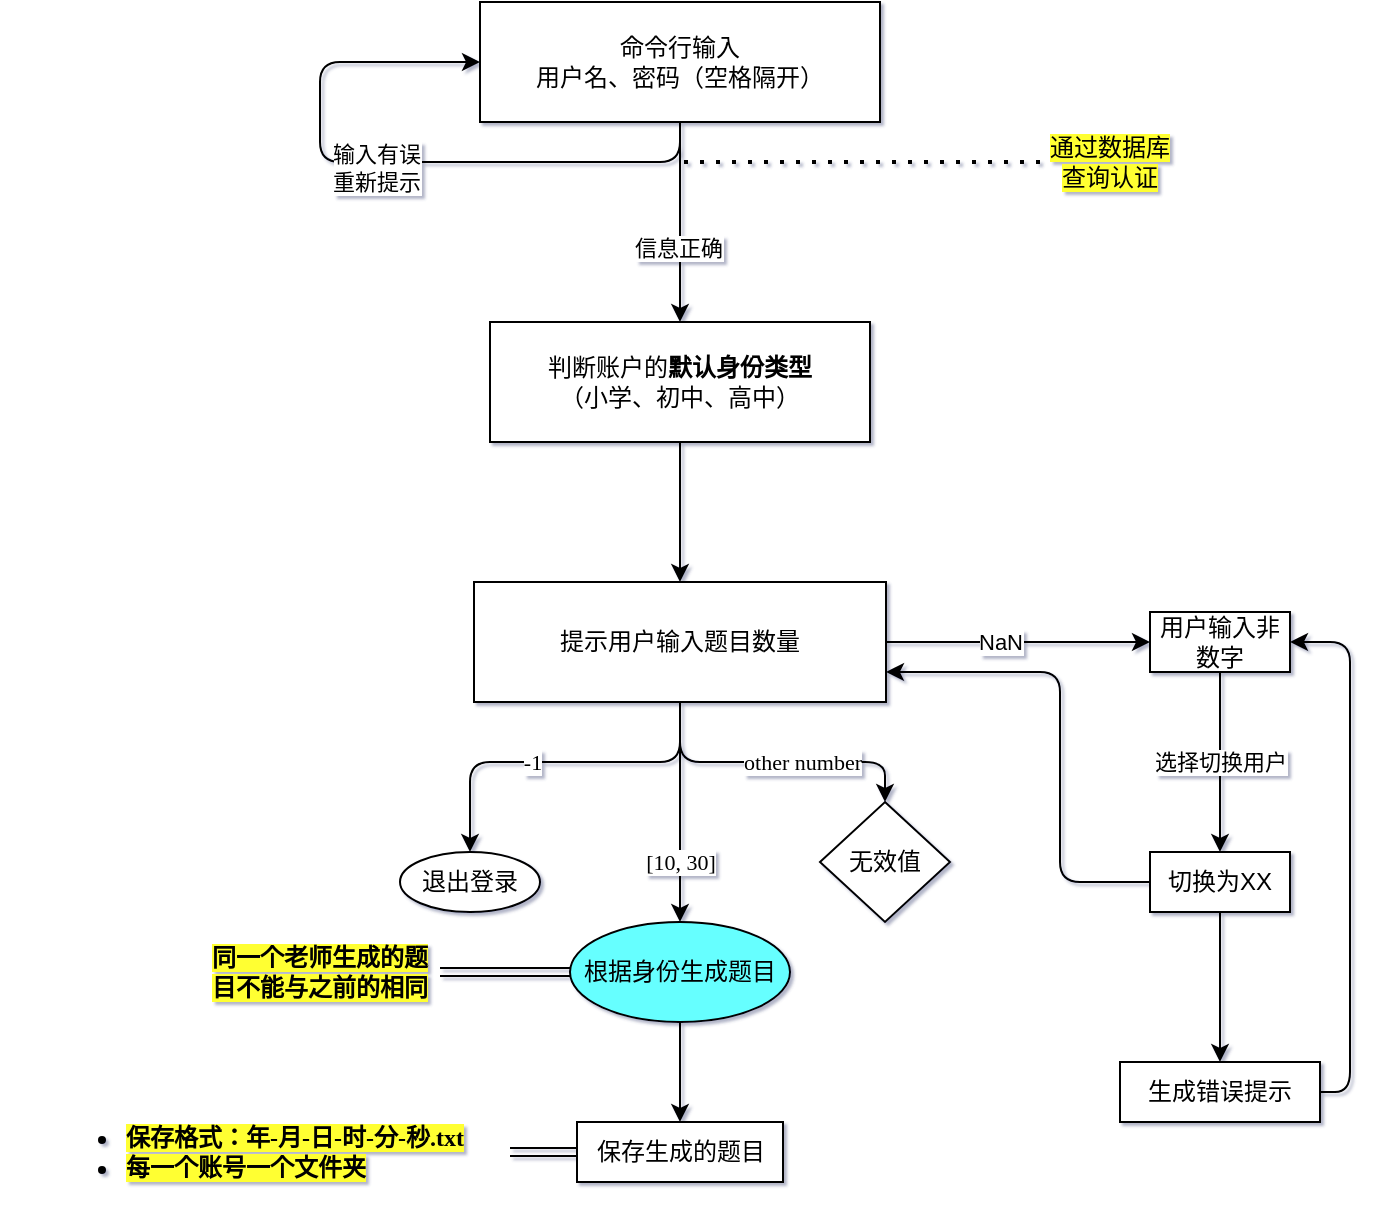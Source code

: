 <mxfile version="13.7.5" type="github">
  <diagram id="y6731CKwt_YFJlE6ePr3" name="Page-1">
    <mxGraphModel dx="1170" dy="755" grid="1" gridSize="10" guides="1" tooltips="1" connect="1" arrows="1" fold="1" page="1" pageScale="1" pageWidth="3300" pageHeight="4681" background="none" math="0" shadow="1">
      <root>
        <mxCell id="0" />
        <mxCell id="1" parent="0" />
        <mxCell id="1mZwxNp2BWopFvEGm9J5-4" style="edgeStyle=orthogonalEdgeStyle;orthogonalLoop=1;jettySize=auto;html=1;fontFamily=Verdana;" parent="1" source="1mZwxNp2BWopFvEGm9J5-1" target="1mZwxNp2BWopFvEGm9J5-7" edge="1">
          <mxGeometry relative="1" as="geometry">
            <mxPoint x="680" y="330" as="targetPoint" />
          </mxGeometry>
        </mxCell>
        <mxCell id="1mZwxNp2BWopFvEGm9J5-5" value="信息正确" style="edgeLabel;html=1;align=center;verticalAlign=middle;resizable=0;points=[];fontFamily=Verdana;" parent="1mZwxNp2BWopFvEGm9J5-4" vertex="1" connectable="0">
          <mxGeometry x="0.256" y="-1" relative="1" as="geometry">
            <mxPoint as="offset" />
          </mxGeometry>
        </mxCell>
        <mxCell id="1mZwxNp2BWopFvEGm9J5-1" value="命令行输入&lt;br&gt;用户名、密码（空格隔开）" style="whiteSpace=wrap;html=1;fontFamily=Verdana;" parent="1" vertex="1">
          <mxGeometry x="580" y="180" width="200" height="60" as="geometry" />
        </mxCell>
        <mxCell id="1mZwxNp2BWopFvEGm9J5-2" style="edgeStyle=orthogonalEdgeStyle;orthogonalLoop=1;jettySize=auto;html=1;entryX=0;entryY=0.5;entryDx=0;entryDy=0;fontFamily=Verdana;" parent="1" source="1mZwxNp2BWopFvEGm9J5-1" target="1mZwxNp2BWopFvEGm9J5-1" edge="1">
          <mxGeometry relative="1" as="geometry">
            <Array as="points">
              <mxPoint x="680" y="260" />
              <mxPoint x="500" y="260" />
              <mxPoint x="500" y="210" />
            </Array>
          </mxGeometry>
        </mxCell>
        <mxCell id="1mZwxNp2BWopFvEGm9J5-3" value="输入有误&lt;br&gt;重新提示" style="edgeLabel;html=1;align=center;verticalAlign=middle;resizable=0;points=[];fontFamily=Verdana;" parent="1mZwxNp2BWopFvEGm9J5-2" vertex="1" connectable="0">
          <mxGeometry x="0.042" y="3" relative="1" as="geometry">
            <mxPoint as="offset" />
          </mxGeometry>
        </mxCell>
        <mxCell id="wMG-3gAziZJRUNIapBy7-40" style="edgeStyle=orthogonalEdgeStyle;curved=0;rounded=1;sketch=0;orthogonalLoop=1;jettySize=auto;html=1;entryX=0.5;entryY=0;entryDx=0;entryDy=0;" parent="1" source="1mZwxNp2BWopFvEGm9J5-7" target="1mZwxNp2BWopFvEGm9J5-10" edge="1">
          <mxGeometry relative="1" as="geometry" />
        </mxCell>
        <mxCell id="1mZwxNp2BWopFvEGm9J5-7" value="判断账户的&lt;b&gt;默认身份类型&lt;/b&gt;&lt;br&gt;（小学、初中、高中）&lt;br&gt;" style="whiteSpace=wrap;html=1;fontFamily=Verdana;" parent="1" vertex="1">
          <mxGeometry x="585" y="340" width="190" height="60" as="geometry" />
        </mxCell>
        <mxCell id="wMG-3gAziZJRUNIapBy7-2" style="edgeStyle=orthogonalEdgeStyle;orthogonalLoop=1;jettySize=auto;html=1;fontFamily=Verdana;" parent="1" source="1mZwxNp2BWopFvEGm9J5-10" target="wMG-3gAziZJRUNIapBy7-1" edge="1">
          <mxGeometry relative="1" as="geometry" />
        </mxCell>
        <mxCell id="wMG-3gAziZJRUNIapBy7-3" value="[10, 30]" style="edgeLabel;html=1;align=center;verticalAlign=middle;resizable=0;points=[];fontFamily=Verdana;" parent="wMG-3gAziZJRUNIapBy7-2" vertex="1" connectable="0">
          <mxGeometry x="0.247" y="2" relative="1" as="geometry">
            <mxPoint x="-2" y="11" as="offset" />
          </mxGeometry>
        </mxCell>
        <mxCell id="wMG-3gAziZJRUNIapBy7-5" style="edgeStyle=orthogonalEdgeStyle;orthogonalLoop=1;jettySize=auto;html=1;entryX=0.5;entryY=0;entryDx=0;entryDy=0;fontFamily=Verdana;" parent="1" source="1mZwxNp2BWopFvEGm9J5-10" target="wMG-3gAziZJRUNIapBy7-4" edge="1">
          <mxGeometry relative="1" as="geometry">
            <Array as="points">
              <mxPoint x="680" y="560" />
              <mxPoint x="575" y="560" />
            </Array>
          </mxGeometry>
        </mxCell>
        <mxCell id="wMG-3gAziZJRUNIapBy7-6" value="-1" style="edgeLabel;html=1;align=center;verticalAlign=middle;resizable=0;points=[];fontFamily=Verdana;" parent="wMG-3gAziZJRUNIapBy7-5" vertex="1" connectable="0">
          <mxGeometry x="0.138" y="-4" relative="1" as="geometry">
            <mxPoint x="-2" y="4" as="offset" />
          </mxGeometry>
        </mxCell>
        <mxCell id="wMG-3gAziZJRUNIapBy7-9" style="edgeStyle=orthogonalEdgeStyle;orthogonalLoop=1;jettySize=auto;html=1;entryX=0.5;entryY=0;entryDx=0;entryDy=0;fontFamily=Verdana;" parent="1" source="1mZwxNp2BWopFvEGm9J5-10" target="wMG-3gAziZJRUNIapBy7-8" edge="1">
          <mxGeometry relative="1" as="geometry">
            <Array as="points">
              <mxPoint x="680" y="560" />
              <mxPoint x="783" y="560" />
            </Array>
          </mxGeometry>
        </mxCell>
        <mxCell id="wMG-3gAziZJRUNIapBy7-10" value="other number" style="edgeLabel;html=1;align=center;verticalAlign=middle;resizable=0;points=[];fontFamily=Verdana;" parent="wMG-3gAziZJRUNIapBy7-9" vertex="1" connectable="0">
          <mxGeometry x="0.193" relative="1" as="geometry">
            <mxPoint as="offset" />
          </mxGeometry>
        </mxCell>
        <mxCell id="wMG-3gAziZJRUNIapBy7-41" style="edgeStyle=orthogonalEdgeStyle;curved=0;rounded=1;sketch=0;orthogonalLoop=1;jettySize=auto;html=1;entryX=0;entryY=0.5;entryDx=0;entryDy=0;" parent="1" source="1mZwxNp2BWopFvEGm9J5-10" target="wMG-3gAziZJRUNIapBy7-21" edge="1">
          <mxGeometry relative="1" as="geometry" />
        </mxCell>
        <mxCell id="wMG-3gAziZJRUNIapBy7-43" value="NaN" style="edgeLabel;html=1;align=center;verticalAlign=middle;resizable=0;points=[];" parent="wMG-3gAziZJRUNIapBy7-41" vertex="1" connectable="0">
          <mxGeometry x="-0.197" y="1" relative="1" as="geometry">
            <mxPoint x="4" y="1" as="offset" />
          </mxGeometry>
        </mxCell>
        <mxCell id="1mZwxNp2BWopFvEGm9J5-10" value="提示用户输入题目数量" style="whiteSpace=wrap;html=1;fontFamily=Verdana;" parent="1" vertex="1">
          <mxGeometry x="577" y="470" width="206" height="60" as="geometry" />
        </mxCell>
        <mxCell id="wMG-3gAziZJRUNIapBy7-12" style="edgeStyle=orthogonalEdgeStyle;orthogonalLoop=1;jettySize=auto;html=1;shape=link;fontFamily=Verdana;" parent="1" source="wMG-3gAziZJRUNIapBy7-1" target="wMG-3gAziZJRUNIapBy7-11" edge="1">
          <mxGeometry relative="1" as="geometry" />
        </mxCell>
        <mxCell id="wMG-3gAziZJRUNIapBy7-13" style="edgeStyle=orthogonalEdgeStyle;orthogonalLoop=1;jettySize=auto;html=1;entryX=0.5;entryY=0;entryDx=0;entryDy=0;fontFamily=Verdana;" parent="1" source="wMG-3gAziZJRUNIapBy7-1" target="wMG-3gAziZJRUNIapBy7-15" edge="1">
          <mxGeometry relative="1" as="geometry">
            <mxPoint x="680" y="740" as="targetPoint" />
          </mxGeometry>
        </mxCell>
        <mxCell id="wMG-3gAziZJRUNIapBy7-1" value="根据身份生成题目" style="ellipse;whiteSpace=wrap;html=1;fontFamily=Verdana;fillColor=#66FFFF;" parent="1" vertex="1">
          <mxGeometry x="625" y="640" width="110" height="50" as="geometry" />
        </mxCell>
        <mxCell id="wMG-3gAziZJRUNIapBy7-4" value="退出登录" style="ellipse;whiteSpace=wrap;html=1;fontFamily=Verdana;" parent="1" vertex="1">
          <mxGeometry x="540" y="605" width="70" height="30" as="geometry" />
        </mxCell>
        <mxCell id="wMG-3gAziZJRUNIapBy7-8" value="无效值" style="rhombus;whiteSpace=wrap;html=1;fontFamily=Verdana;" parent="1" vertex="1">
          <mxGeometry x="750" y="580" width="65" height="60" as="geometry" />
        </mxCell>
        <mxCell id="wMG-3gAziZJRUNIapBy7-11" value="&lt;b style=&quot;background-color: rgb(255 , 255 , 51)&quot;&gt;同一个老师生成的题目不能与之前的相同&lt;/b&gt;" style="text;html=1;strokeColor=none;fillColor=none;align=center;verticalAlign=middle;whiteSpace=wrap;fontFamily=Verdana;" parent="1" vertex="1">
          <mxGeometry x="440" y="655" width="120" height="20" as="geometry" />
        </mxCell>
        <mxCell id="wMG-3gAziZJRUNIapBy7-16" style="edgeStyle=orthogonalEdgeStyle;orthogonalLoop=1;jettySize=auto;html=1;shape=link;fontFamily=Verdana;entryX=1;entryY=0.5;entryDx=0;entryDy=0;" parent="1" source="wMG-3gAziZJRUNIapBy7-15" target="wMG-3gAziZJRUNIapBy7-17" edge="1">
          <mxGeometry relative="1" as="geometry">
            <mxPoint x="585" y="755" as="targetPoint" />
          </mxGeometry>
        </mxCell>
        <mxCell id="wMG-3gAziZJRUNIapBy7-15" value="保存生成的题目" style="whiteSpace=wrap;html=1;fontFamily=Verdana;" parent="1" vertex="1">
          <mxGeometry x="628.5" y="740" width="103" height="30" as="geometry" />
        </mxCell>
        <mxCell id="wMG-3gAziZJRUNIapBy7-17" value="&lt;ul&gt;&lt;li style=&quot;text-align: left&quot;&gt;&lt;span style=&quot;background-color: rgb(255 , 255 , 51)&quot;&gt;&lt;b&gt;保存格式：年-月-日-时-分-秒.txt&lt;/b&gt;&lt;/span&gt;&lt;/li&gt;&lt;li style=&quot;text-align: left&quot;&gt;&lt;span style=&quot;background-color: rgb(255 , 255 , 51)&quot;&gt;&lt;b&gt;每一个账号一个文件夹&lt;/b&gt;&lt;/span&gt;&lt;/li&gt;&lt;/ul&gt;" style="text;html=1;strokeColor=none;fillColor=none;align=center;verticalAlign=middle;whiteSpace=wrap;fontFamily=Verdana;" parent="1" vertex="1">
          <mxGeometry x="340" y="727.5" width="255" height="55" as="geometry" />
        </mxCell>
        <mxCell id="wMG-3gAziZJRUNIapBy7-28" style="edgeStyle=orthogonalEdgeStyle;curved=0;rounded=1;sketch=0;orthogonalLoop=1;jettySize=auto;html=1;" parent="1" source="wMG-3gAziZJRUNIapBy7-19" target="wMG-3gAziZJRUNIapBy7-27" edge="1">
          <mxGeometry relative="1" as="geometry" />
        </mxCell>
        <mxCell id="wMG-3gAziZJRUNIapBy7-42" style="edgeStyle=orthogonalEdgeStyle;curved=0;rounded=1;sketch=0;orthogonalLoop=1;jettySize=auto;html=1;entryX=1;entryY=0.75;entryDx=0;entryDy=0;" parent="1" source="wMG-3gAziZJRUNIapBy7-19" target="1mZwxNp2BWopFvEGm9J5-10" edge="1">
          <mxGeometry relative="1" as="geometry">
            <Array as="points">
              <mxPoint x="870" y="620" />
              <mxPoint x="870" y="515" />
            </Array>
          </mxGeometry>
        </mxCell>
        <mxCell id="wMG-3gAziZJRUNIapBy7-19" value="切换为XX" style="rounded=0;whiteSpace=wrap;html=1;sketch=0;" parent="1" vertex="1">
          <mxGeometry x="915" y="605" width="70" height="30" as="geometry" />
        </mxCell>
        <mxCell id="wMG-3gAziZJRUNIapBy7-22" value="选择切换用户" style="edgeStyle=orthogonalEdgeStyle;curved=0;rounded=1;sketch=0;orthogonalLoop=1;jettySize=auto;html=1;entryX=0.5;entryY=0;entryDx=0;entryDy=0;" parent="1" source="wMG-3gAziZJRUNIapBy7-21" target="wMG-3gAziZJRUNIapBy7-19" edge="1">
          <mxGeometry relative="1" as="geometry" />
        </mxCell>
        <mxCell id="wMG-3gAziZJRUNIapBy7-21" value="用户输入非数字" style="rounded=0;whiteSpace=wrap;html=1;sketch=0;" parent="1" vertex="1">
          <mxGeometry x="915" y="485" width="70" height="30" as="geometry" />
        </mxCell>
        <mxCell id="wMG-3gAziZJRUNIapBy7-29" style="edgeStyle=orthogonalEdgeStyle;curved=0;rounded=1;sketch=0;orthogonalLoop=1;jettySize=auto;html=1;entryX=1;entryY=0.5;entryDx=0;entryDy=0;" parent="1" source="wMG-3gAziZJRUNIapBy7-27" target="wMG-3gAziZJRUNIapBy7-21" edge="1">
          <mxGeometry relative="1" as="geometry">
            <Array as="points">
              <mxPoint x="1015" y="725" />
              <mxPoint x="1015" y="500" />
            </Array>
          </mxGeometry>
        </mxCell>
        <mxCell id="wMG-3gAziZJRUNIapBy7-27" value="生成错误提示" style="rounded=0;whiteSpace=wrap;html=1;sketch=0;" parent="1" vertex="1">
          <mxGeometry x="900" y="710" width="100" height="30" as="geometry" />
        </mxCell>
        <mxCell id="wMG-3gAziZJRUNIapBy7-31" value="&lt;span style=&quot;background-color: rgb(255 , 255 , 51)&quot;&gt;通过数据库查询认证&lt;/span&gt;" style="text;html=1;strokeColor=none;fillColor=none;align=center;verticalAlign=middle;whiteSpace=wrap;rounded=0;sketch=0;" parent="1" vertex="1">
          <mxGeometry x="860" y="250" width="70" height="20" as="geometry" />
        </mxCell>
        <mxCell id="wMG-3gAziZJRUNIapBy7-33" value="" style="endArrow=none;dashed=1;html=1;dashPattern=1 3;strokeWidth=2;" parent="1" source="wMG-3gAziZJRUNIapBy7-31" edge="1">
          <mxGeometry width="50" height="50" relative="1" as="geometry">
            <mxPoint x="830" y="280" as="sourcePoint" />
            <mxPoint x="680" y="260" as="targetPoint" />
          </mxGeometry>
        </mxCell>
      </root>
    </mxGraphModel>
  </diagram>
</mxfile>
